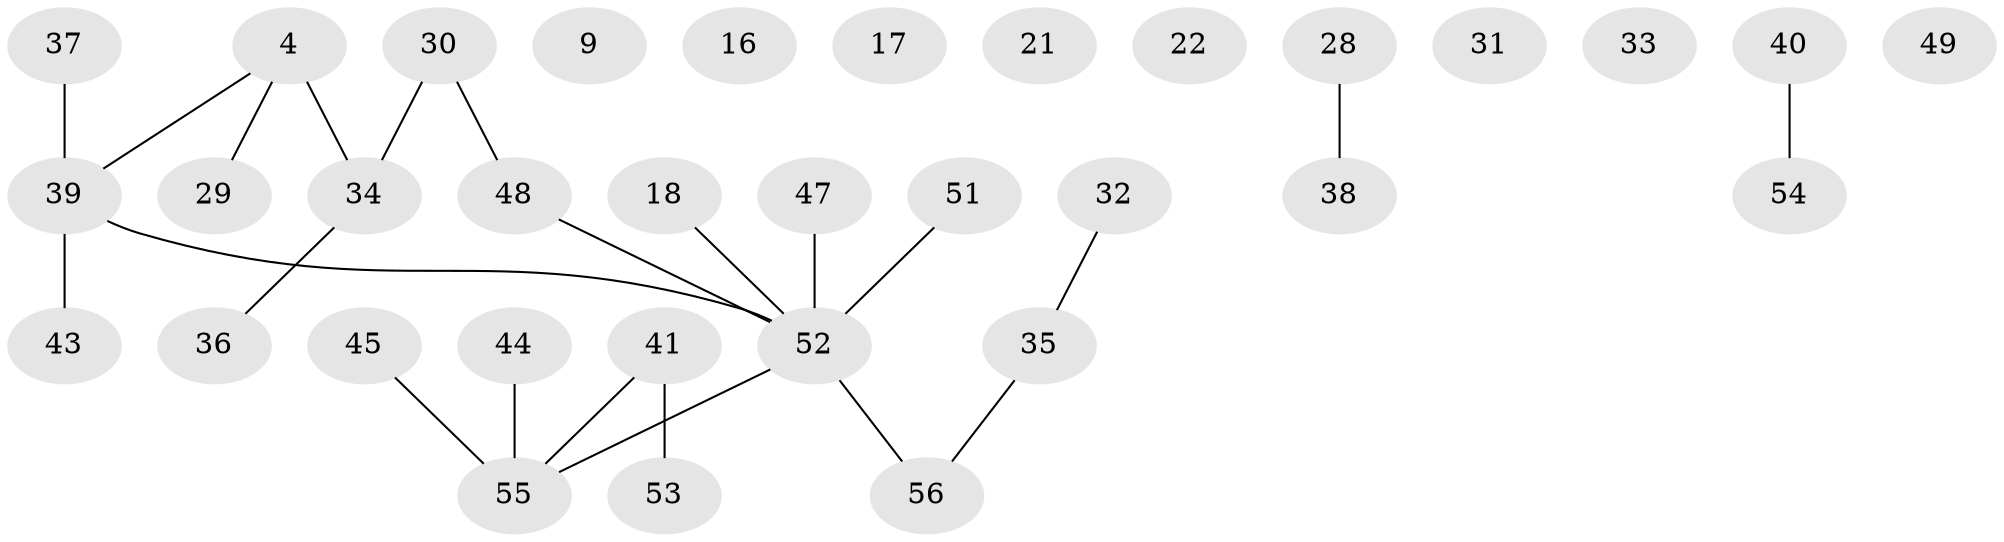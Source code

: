 // original degree distribution, {3: 0.10714285714285714, 1: 0.3392857142857143, 4: 0.07142857142857142, 2: 0.35714285714285715, 0: 0.10714285714285714, 5: 0.017857142857142856}
// Generated by graph-tools (version 1.1) at 2025/42/03/04/25 21:42:57]
// undirected, 33 vertices, 23 edges
graph export_dot {
graph [start="1"]
  node [color=gray90,style=filled];
  4;
  9;
  16;
  17;
  18;
  21;
  22;
  28 [super="+25"];
  29 [super="+27"];
  30;
  31 [super="+10"];
  32 [super="+8"];
  33 [super="+15"];
  34 [super="+6"];
  35;
  36;
  37;
  38;
  39 [super="+12"];
  40;
  41 [super="+1+13+19+7+20"];
  43;
  44;
  45;
  47;
  48;
  49;
  51;
  52 [super="+23+46+42+50"];
  53 [super="+5"];
  54;
  55;
  56;
  4 -- 29;
  4 -- 34 [weight=2];
  4 -- 39;
  18 -- 52;
  28 -- 38;
  30 -- 34;
  30 -- 48;
  32 -- 35;
  34 -- 36;
  35 -- 56;
  37 -- 39;
  39 -- 43;
  39 -- 52 [weight=2];
  40 -- 54;
  41 -- 53;
  41 -- 55;
  44 -- 55;
  45 -- 55;
  47 -- 52;
  48 -- 52;
  51 -- 52 [weight=2];
  52 -- 56;
  52 -- 55;
}
